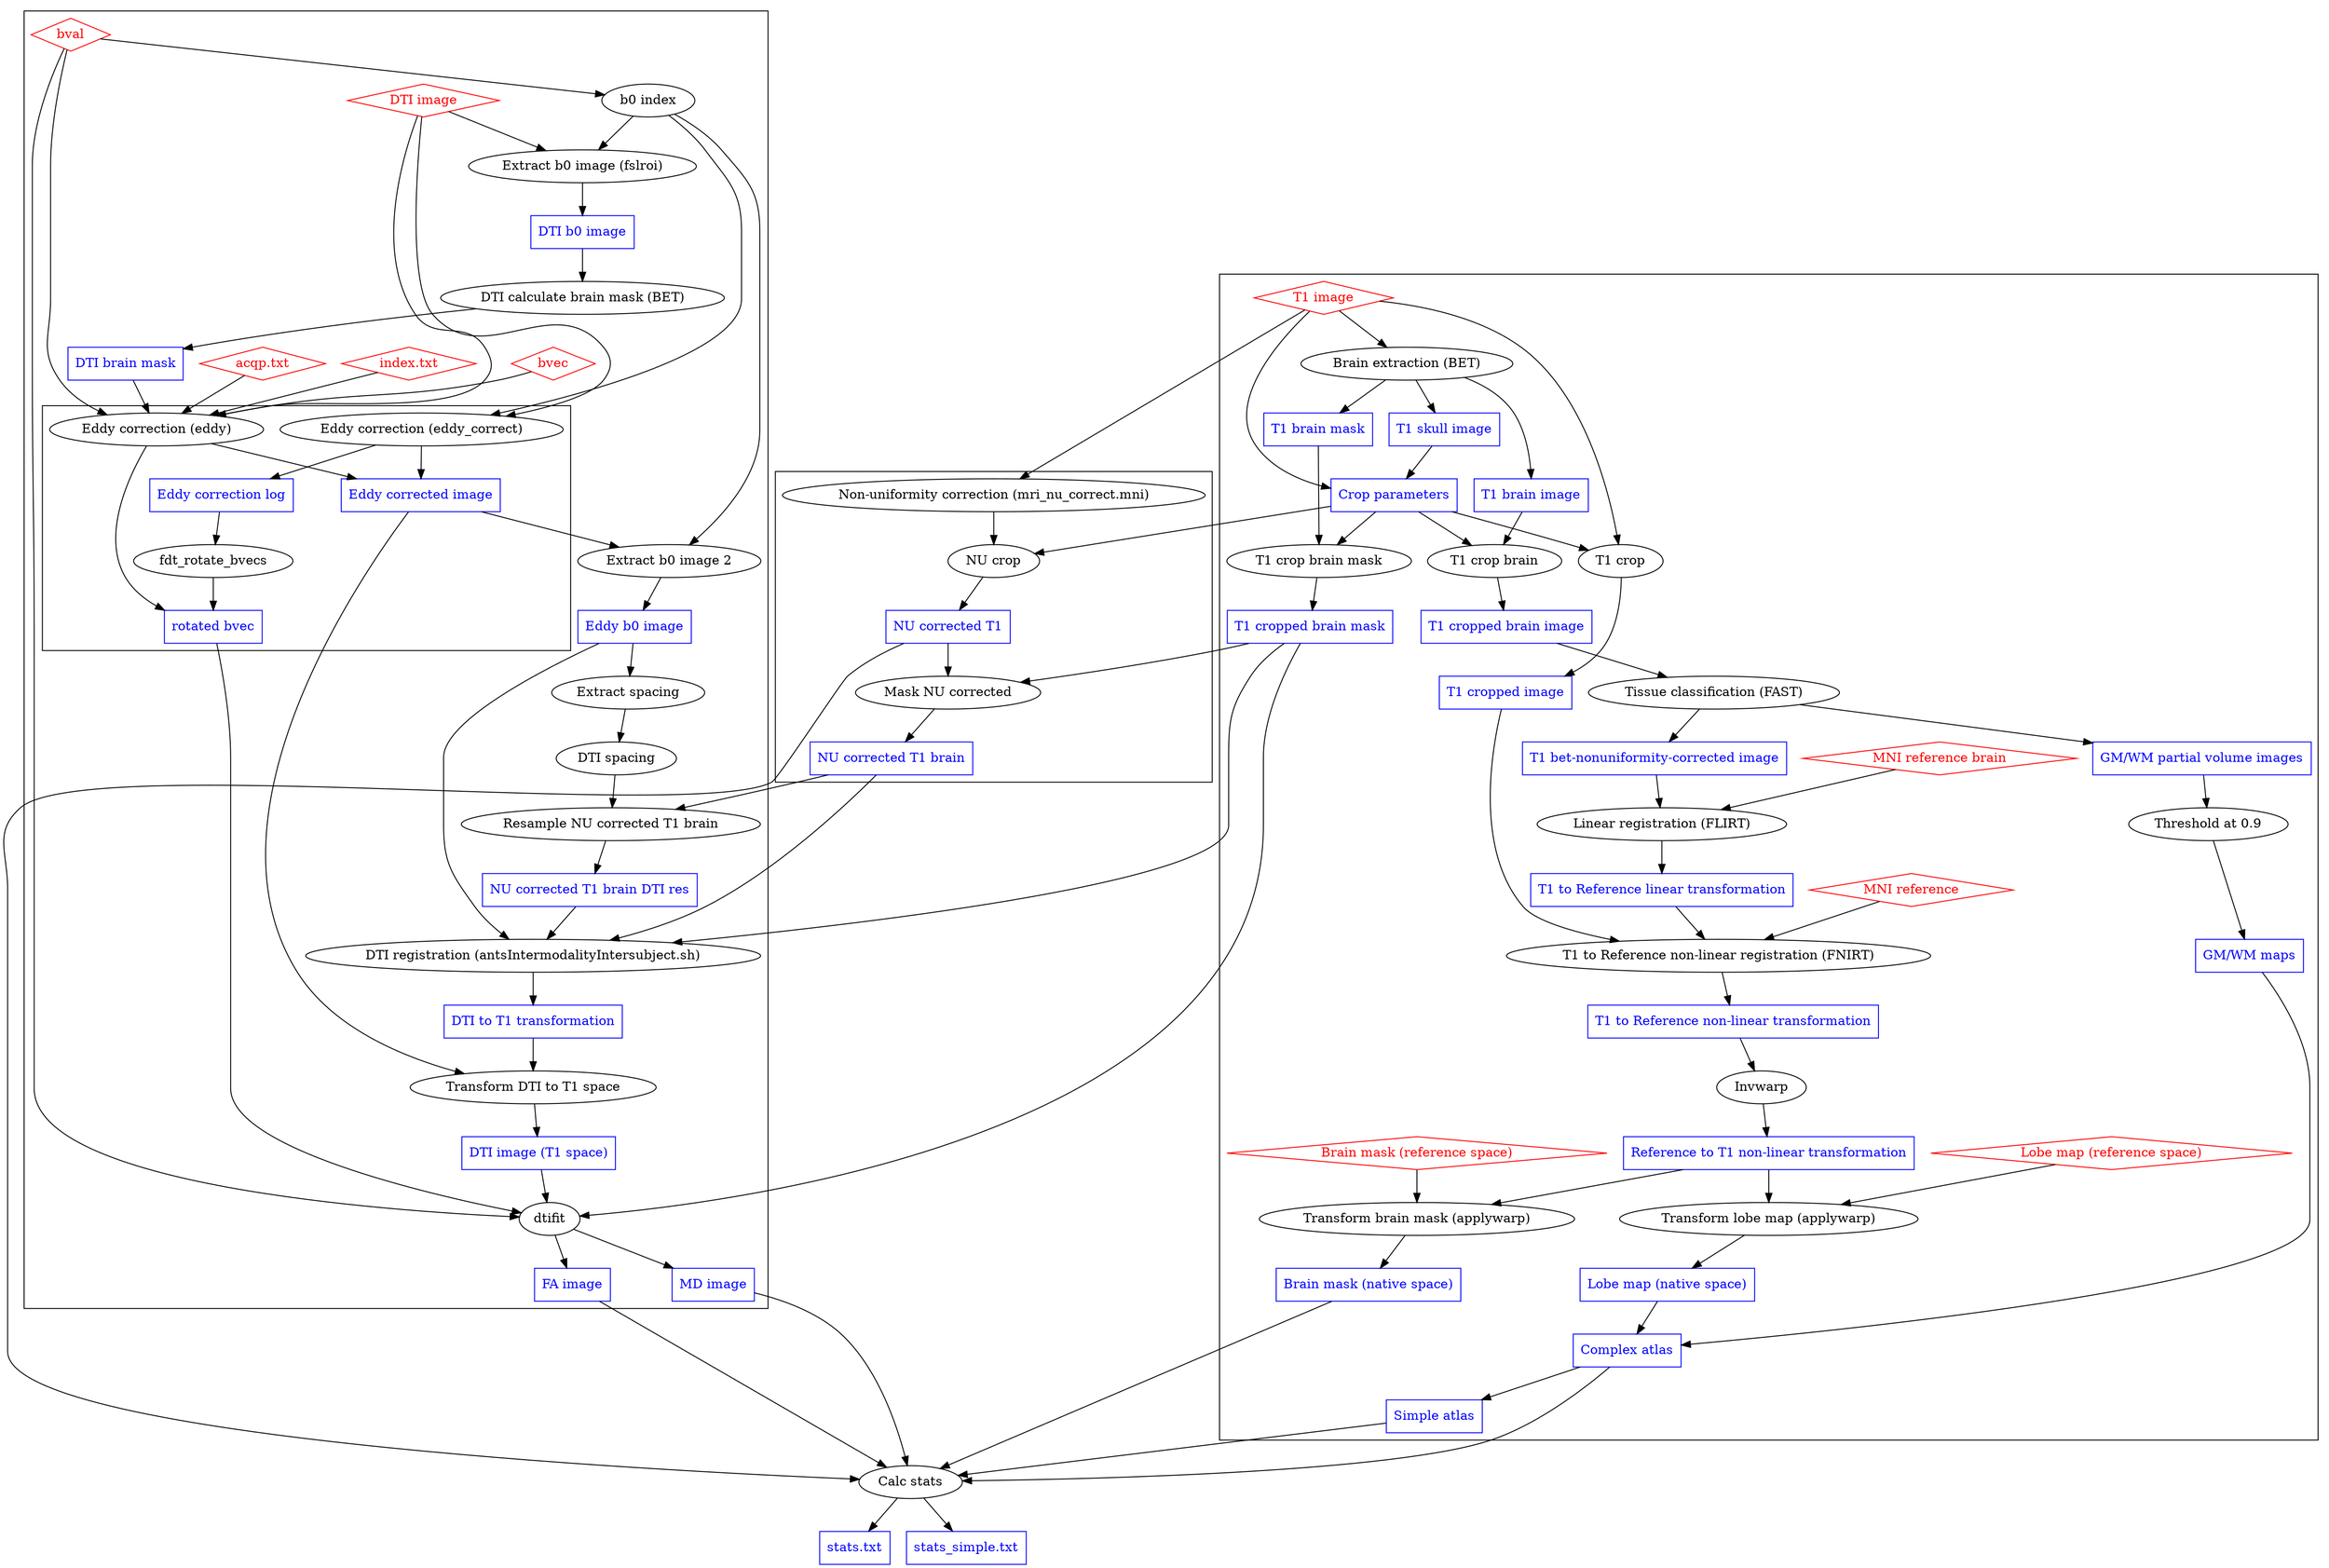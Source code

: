 strict digraph Pipeline {
subgraph Inputs {
node [shape=diamond, color=red, fontcolor=red]
"T1 image"
"MNI reference"
"MNI reference brain"
"Lobe map (reference space)"
"Brain mask (reference space)"
"DTI image"
"bvec"
"bval"
"acqp.txt"
"index.txt"
}
subgraph Outputs {
node[shape=rect, color=blue, fontcolor=blue];
"T1 brain image" 
"T1 brain mask" 
"T1 cropped brain image" 
"T1 cropped brain mask" 
"T1 cropped image"
"T1 skull image"
"GM/WM partial volume images"
"GM/WM maps"
"T1 bet-nonuniformity-corrected image"
"Crop parameters"
"T1 to Reference linear transformation"
"T1 to Reference non-linear transformation"
"Reference to T1 non-linear transformation"
"Lobe map (native space)"
"Brain mask (native space)"
"NU corrected T1"
"NU corrected T1 brain"
"NU corrected T1 brain DTI res"
"Eddy corrected image"
"rotated bvec"
"Eddy correction log"
"Eddy b0 image"
"DTI brain mask"
"DTI image (T1 space)"
"FA image"
"MD image"
"DTI to T1 transformation"
"stats.txt"
"stats_simple.txt"
"Complex atlas"
"Simple atlas"
"DTI b0 image"
}
subgraph clustermaps{
"T1 image" -> "Brain extraction (BET)" -> "T1 brain image"
"Brain extraction (BET)" -> "T1 skull image"
"Brain extraction (BET)" -> "T1 brain mask"
"T1 skull image" -> "Crop parameters"
"T1 image" -> "Crop parameters"
{"T1 image", "Crop parameters"} -> "T1 crop" -> "T1 cropped image"
{"T1 brain mask", "Crop parameters"} -> "T1 crop brain mask" -> "T1 cropped brain mask"
{"T1 brain image", "Crop parameters"} -> "T1 crop brain" -> "T1 cropped brain image"
"T1 cropped brain image" -> "Tissue classification (FAST)"
"Tissue classification (FAST)" -> {"GM/WM partial volume images", "T1 bet-nonuniformity-corrected image"}
{"GM/WM partial volume images" -> "Threshold at 0.9" -> "GM/WM maps"}
{"T1 bet-nonuniformity-corrected image", "MNI reference brain"} -> "Linear registration (FLIRT)" -> "T1 to Reference linear transformation"
{"T1 to Reference linear transformation", "T1 cropped image", "MNI reference"} -> "T1 to Reference non-linear registration (FNIRT)" -> "T1 to Reference non-linear transformation"
{"T1 to Reference non-linear transformation" -> Invwarp -> "Reference to T1 non-linear transformation"}
{"Lobe map (reference space)", "Reference to T1 non-linear transformation"} -> "Transform lobe map (applywarp)" -> "Lobe map (native space)"
{"Brain mask (reference space)", "Reference to T1 non-linear transformation"} -> "Transform brain mask (applywarp)" -> "Brain mask (native space)"
{"Lobe map (native space)", "GM/WM maps"} -> "Complex atlas"
"Complex atlas" -> "Simple atlas"
}

subgraph "clusterT1 data" {
"T1 image" -> "Non-uniformity correction (mri_nu_correct.mni)" -> "NU crop" -> "NU corrected T1"
"Crop parameters" -> "NU crop"
{"NU corrected T1", "T1 cropped brain mask"} -> "Mask NU corrected" -> "NU corrected T1 brain"
}

subgraph "clusterDTI" {
bval -> "b0 index"
{"DTI image", "b0 index"} ->  "Extract b0 image (fslroi)" -> "DTI b0 image"
"DTI b0 image" -> "DTI calculate brain mask (BET)" -> "DTI brain mask"
{"DTI image", "DTI brain mask", "bvec", "bval", "acqp.txt", "index.txt"} -> "Eddy correction (eddy)"
{"DTI image", "b0 index"} -> "Eddy correction (eddy_correct)"
subgraph "clusterEddy" {
"Eddy correction (eddy)" -> {"Eddy corrected image", "rotated bvec"}
"Eddy correction (eddy_correct)" -> {"Eddy corrected image", "Eddy correction log"}
"Eddy correction log" -> "fdt_rotate_bvecs" -> "rotated bvec"
}
{"Eddy corrected image", "b0 index"} -> "Extract b0 image 2" -> "Eddy b0 image"
"Eddy b0 image" -> "Extract spacing" -> "DTI spacing"
{"NU corrected T1 brain", "DTI spacing"} -> "Resample NU corrected T1 brain" -> "NU corrected T1 brain DTI res"
{"Eddy b0 image", "NU corrected T1 brain DTI res", "NU corrected T1 brain", "T1 cropped brain mask"} -> "DTI registration (antsIntermodalityIntersubject.sh)" -> "DTI to T1 transformation"
{"DTI to T1 transformation", "Eddy corrected image"} -> "Transform DTI to T1 space" -> "DTI image (T1 space)"
{"DTI image (T1 space)", "rotated bvec", "bval", "T1 cropped brain mask"} -> dtifit -> {"FA image", "MD image"}
}

{"NU corrected T1", "Complex atlas", "Brain mask (native space)", "FA image", "MD image"} -> "Calc stats" -> "stats.txt"
{"NU corrected T1", "Simple atlas", "Brain mask (native space)", "FA image", "MD image"} -> "Calc stats" -> "stats_simple.txt"

}
